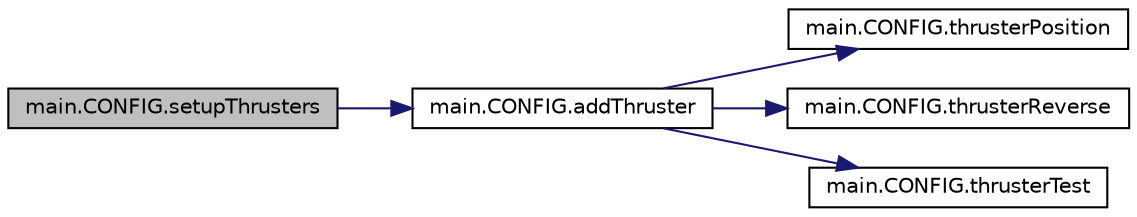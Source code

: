 digraph "main.CONFIG.setupThrusters"
{
 // LATEX_PDF_SIZE
  edge [fontname="Helvetica",fontsize="10",labelfontname="Helvetica",labelfontsize="10"];
  node [fontname="Helvetica",fontsize="10",shape=record];
  rankdir="LR";
  Node1 [label="main.CONFIG.setupThrusters",height=0.2,width=0.4,color="black", fillcolor="grey75", style="filled", fontcolor="black",tooltip="THRUSTER SETTINGS ###."];
  Node1 -> Node2 [color="midnightblue",fontsize="10",style="solid",fontname="Helvetica"];
  Node2 [label="main.CONFIG.addThruster",height=0.2,width=0.4,color="black", fillcolor="white", style="filled",URL="$classmain_1_1_c_o_n_f_i_g.html#a0f0a8b7e64a6551ffd496900232314ea",tooltip=" "];
  Node2 -> Node3 [color="midnightblue",fontsize="10",style="solid",fontname="Helvetica"];
  Node3 [label="main.CONFIG.thrusterPosition",height=0.2,width=0.4,color="black", fillcolor="white", style="filled",URL="$classmain_1_1_c_o_n_f_i_g.html#a0666700344fb9bcfb3b15674126ca964",tooltip=" "];
  Node2 -> Node4 [color="midnightblue",fontsize="10",style="solid",fontname="Helvetica"];
  Node4 [label="main.CONFIG.thrusterReverse",height=0.2,width=0.4,color="black", fillcolor="white", style="filled",URL="$classmain_1_1_c_o_n_f_i_g.html#ab9c23c65ca3c52876d85ebc58b218c1e",tooltip=" "];
  Node2 -> Node5 [color="midnightblue",fontsize="10",style="solid",fontname="Helvetica"];
  Node5 [label="main.CONFIG.thrusterTest",height=0.2,width=0.4,color="black", fillcolor="white", style="filled",URL="$classmain_1_1_c_o_n_f_i_g.html#af1a92ad82d26979555d74cd229c2b0ed",tooltip=" "];
}
